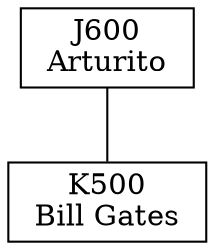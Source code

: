 graph G { 
Node0[dir=both shape=box label="J600
 Arturito 
"];
Node1[dir=both shape=box label="K500
 Bill Gates 
"];
Node0 -- Node1;
}